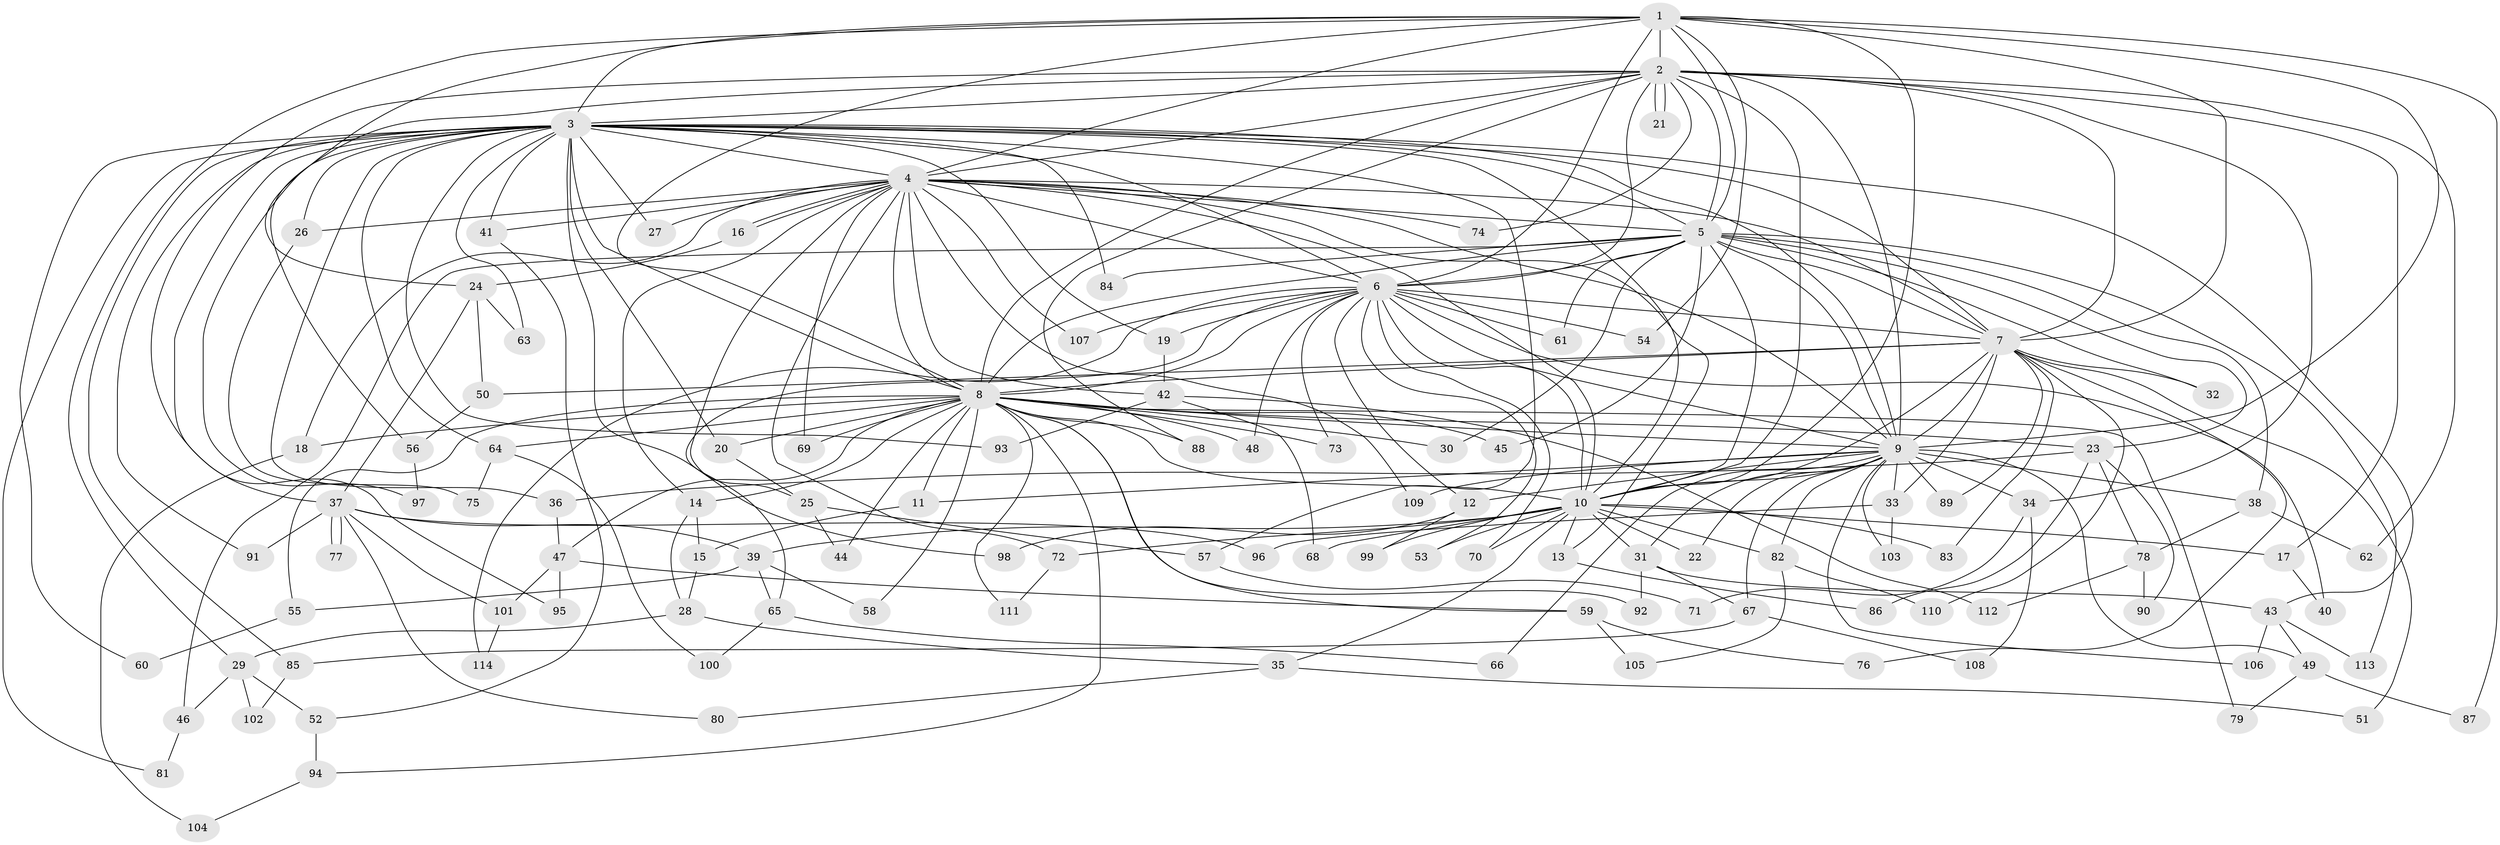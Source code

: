 // Generated by graph-tools (version 1.1) at 2025/49/03/09/25 03:49:35]
// undirected, 114 vertices, 253 edges
graph export_dot {
graph [start="1"]
  node [color=gray90,style=filled];
  1;
  2;
  3;
  4;
  5;
  6;
  7;
  8;
  9;
  10;
  11;
  12;
  13;
  14;
  15;
  16;
  17;
  18;
  19;
  20;
  21;
  22;
  23;
  24;
  25;
  26;
  27;
  28;
  29;
  30;
  31;
  32;
  33;
  34;
  35;
  36;
  37;
  38;
  39;
  40;
  41;
  42;
  43;
  44;
  45;
  46;
  47;
  48;
  49;
  50;
  51;
  52;
  53;
  54;
  55;
  56;
  57;
  58;
  59;
  60;
  61;
  62;
  63;
  64;
  65;
  66;
  67;
  68;
  69;
  70;
  71;
  72;
  73;
  74;
  75;
  76;
  77;
  78;
  79;
  80;
  81;
  82;
  83;
  84;
  85;
  86;
  87;
  88;
  89;
  90;
  91;
  92;
  93;
  94;
  95;
  96;
  97;
  98;
  99;
  100;
  101;
  102;
  103;
  104;
  105;
  106;
  107;
  108;
  109;
  110;
  111;
  112;
  113;
  114;
  1 -- 2;
  1 -- 3;
  1 -- 4;
  1 -- 5;
  1 -- 6;
  1 -- 7;
  1 -- 8;
  1 -- 9;
  1 -- 10;
  1 -- 24;
  1 -- 29;
  1 -- 54;
  1 -- 87;
  2 -- 3;
  2 -- 4;
  2 -- 5;
  2 -- 6;
  2 -- 7;
  2 -- 8;
  2 -- 9;
  2 -- 10;
  2 -- 17;
  2 -- 21;
  2 -- 21;
  2 -- 34;
  2 -- 56;
  2 -- 62;
  2 -- 74;
  2 -- 88;
  2 -- 95;
  3 -- 4;
  3 -- 5;
  3 -- 6;
  3 -- 7;
  3 -- 8;
  3 -- 9;
  3 -- 10;
  3 -- 19;
  3 -- 20;
  3 -- 26;
  3 -- 27;
  3 -- 36;
  3 -- 37;
  3 -- 41;
  3 -- 43;
  3 -- 57;
  3 -- 60;
  3 -- 63;
  3 -- 64;
  3 -- 81;
  3 -- 84;
  3 -- 85;
  3 -- 91;
  3 -- 93;
  3 -- 97;
  3 -- 98;
  4 -- 5;
  4 -- 6;
  4 -- 7;
  4 -- 8;
  4 -- 9;
  4 -- 10;
  4 -- 13;
  4 -- 14;
  4 -- 16;
  4 -- 16;
  4 -- 18;
  4 -- 25;
  4 -- 26;
  4 -- 27;
  4 -- 41;
  4 -- 42;
  4 -- 69;
  4 -- 72;
  4 -- 74;
  4 -- 107;
  4 -- 109;
  5 -- 6;
  5 -- 7;
  5 -- 8;
  5 -- 9;
  5 -- 10;
  5 -- 23;
  5 -- 30;
  5 -- 32;
  5 -- 38;
  5 -- 45;
  5 -- 46;
  5 -- 61;
  5 -- 84;
  5 -- 113;
  6 -- 7;
  6 -- 8;
  6 -- 9;
  6 -- 10;
  6 -- 12;
  6 -- 19;
  6 -- 40;
  6 -- 48;
  6 -- 53;
  6 -- 54;
  6 -- 61;
  6 -- 65;
  6 -- 70;
  6 -- 73;
  6 -- 107;
  6 -- 114;
  7 -- 8;
  7 -- 9;
  7 -- 10;
  7 -- 32;
  7 -- 33;
  7 -- 50;
  7 -- 51;
  7 -- 76;
  7 -- 83;
  7 -- 89;
  7 -- 110;
  8 -- 9;
  8 -- 10;
  8 -- 11;
  8 -- 14;
  8 -- 18;
  8 -- 20;
  8 -- 23;
  8 -- 30;
  8 -- 44;
  8 -- 45;
  8 -- 47;
  8 -- 48;
  8 -- 55;
  8 -- 58;
  8 -- 59;
  8 -- 64;
  8 -- 69;
  8 -- 73;
  8 -- 79;
  8 -- 88;
  8 -- 92;
  8 -- 94;
  8 -- 111;
  9 -- 10;
  9 -- 11;
  9 -- 12;
  9 -- 22;
  9 -- 31;
  9 -- 33;
  9 -- 34;
  9 -- 38;
  9 -- 49;
  9 -- 66;
  9 -- 67;
  9 -- 82;
  9 -- 89;
  9 -- 103;
  9 -- 106;
  9 -- 109;
  10 -- 13;
  10 -- 17;
  10 -- 22;
  10 -- 31;
  10 -- 35;
  10 -- 39;
  10 -- 53;
  10 -- 68;
  10 -- 70;
  10 -- 72;
  10 -- 82;
  10 -- 83;
  10 -- 99;
  11 -- 15;
  12 -- 98;
  12 -- 99;
  13 -- 86;
  14 -- 15;
  14 -- 28;
  15 -- 28;
  16 -- 24;
  17 -- 40;
  18 -- 104;
  19 -- 42;
  20 -- 25;
  23 -- 36;
  23 -- 78;
  23 -- 86;
  23 -- 90;
  24 -- 37;
  24 -- 50;
  24 -- 63;
  25 -- 44;
  25 -- 57;
  26 -- 75;
  28 -- 29;
  28 -- 35;
  29 -- 46;
  29 -- 52;
  29 -- 102;
  31 -- 43;
  31 -- 67;
  31 -- 92;
  33 -- 96;
  33 -- 103;
  34 -- 71;
  34 -- 108;
  35 -- 51;
  35 -- 80;
  36 -- 47;
  37 -- 39;
  37 -- 77;
  37 -- 77;
  37 -- 80;
  37 -- 91;
  37 -- 96;
  37 -- 101;
  38 -- 62;
  38 -- 78;
  39 -- 55;
  39 -- 58;
  39 -- 65;
  41 -- 52;
  42 -- 68;
  42 -- 93;
  42 -- 112;
  43 -- 49;
  43 -- 106;
  43 -- 113;
  46 -- 81;
  47 -- 59;
  47 -- 95;
  47 -- 101;
  49 -- 79;
  49 -- 87;
  50 -- 56;
  52 -- 94;
  55 -- 60;
  56 -- 97;
  57 -- 71;
  59 -- 76;
  59 -- 105;
  64 -- 75;
  64 -- 100;
  65 -- 66;
  65 -- 100;
  67 -- 85;
  67 -- 108;
  72 -- 111;
  78 -- 90;
  78 -- 112;
  82 -- 105;
  82 -- 110;
  85 -- 102;
  94 -- 104;
  101 -- 114;
}

